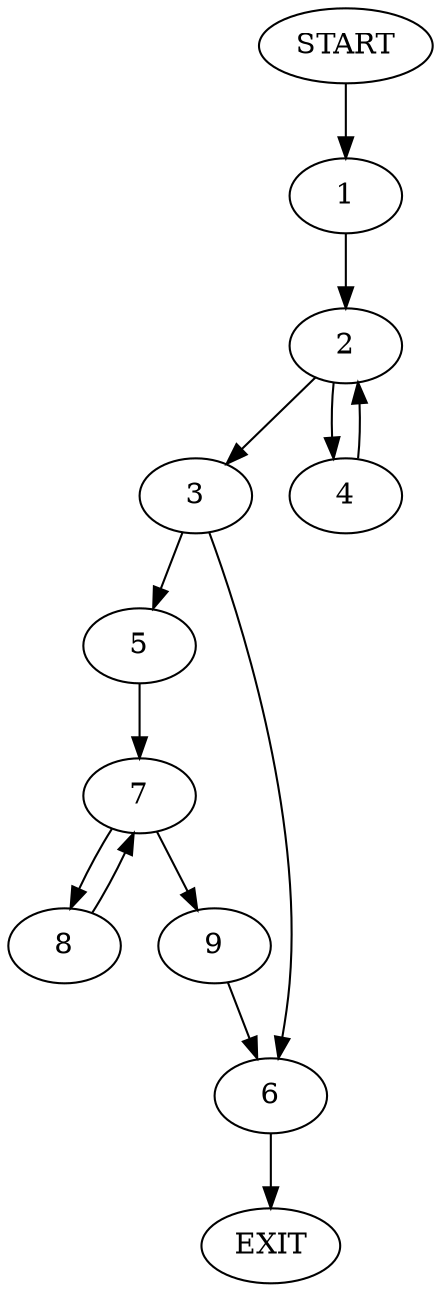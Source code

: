 digraph {
0 [label="START"]
10 [label="EXIT"]
0 -> 1
1 -> 2
2 -> 3
2 -> 4
4 -> 2
3 -> 5
3 -> 6
5 -> 7
6 -> 10
7 -> 8
7 -> 9
8 -> 7
9 -> 6
}
